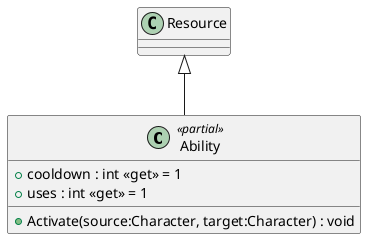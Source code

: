 @startuml
class Ability <<partial>> {
    + cooldown : int <<get>> = 1
    + uses : int <<get>> = 1
    + Activate(source:Character, target:Character) : void
}
Resource <|-- Ability
@enduml
